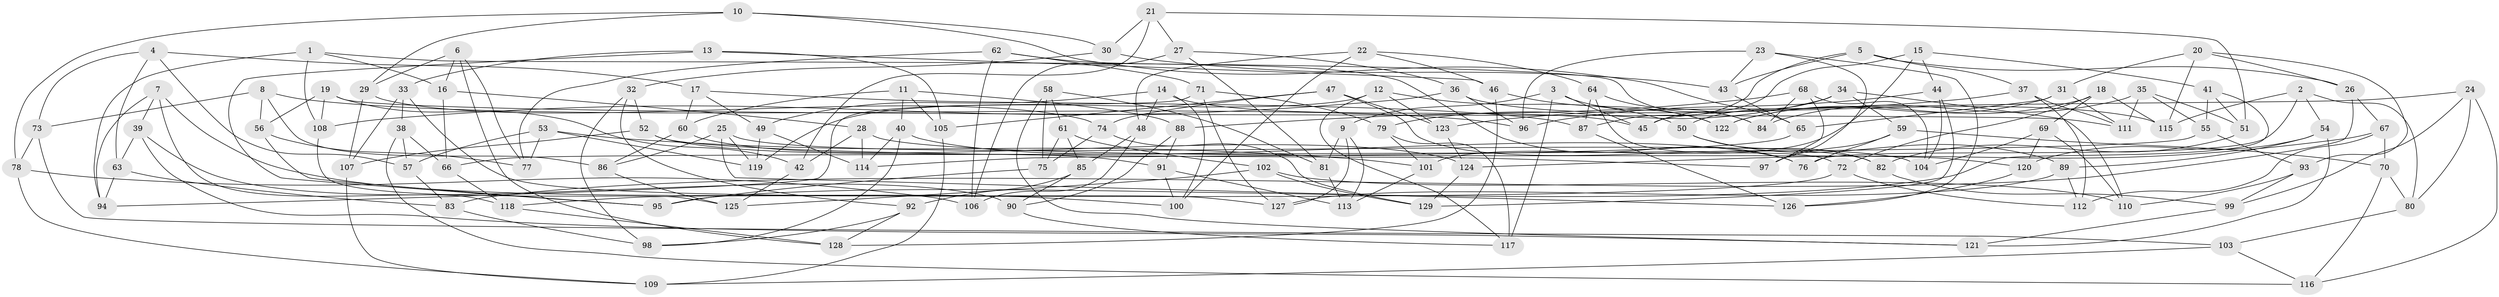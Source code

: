 // coarse degree distribution, {6: 0.359375, 4: 0.375, 8: 0.09375, 14: 0.015625, 7: 0.046875, 10: 0.046875, 12: 0.015625, 9: 0.015625, 3: 0.015625, 5: 0.015625}
// Generated by graph-tools (version 1.1) at 2025/20/03/04/25 18:20:38]
// undirected, 129 vertices, 258 edges
graph export_dot {
graph [start="1"]
  node [color=gray90,style=filled];
  1;
  2;
  3;
  4;
  5;
  6;
  7;
  8;
  9;
  10;
  11;
  12;
  13;
  14;
  15;
  16;
  17;
  18;
  19;
  20;
  21;
  22;
  23;
  24;
  25;
  26;
  27;
  28;
  29;
  30;
  31;
  32;
  33;
  34;
  35;
  36;
  37;
  38;
  39;
  40;
  41;
  42;
  43;
  44;
  45;
  46;
  47;
  48;
  49;
  50;
  51;
  52;
  53;
  54;
  55;
  56;
  57;
  58;
  59;
  60;
  61;
  62;
  63;
  64;
  65;
  66;
  67;
  68;
  69;
  70;
  71;
  72;
  73;
  74;
  75;
  76;
  77;
  78;
  79;
  80;
  81;
  82;
  83;
  84;
  85;
  86;
  87;
  88;
  89;
  90;
  91;
  92;
  93;
  94;
  95;
  96;
  97;
  98;
  99;
  100;
  101;
  102;
  103;
  104;
  105;
  106;
  107;
  108;
  109;
  110;
  111;
  112;
  113;
  114;
  115;
  116;
  117;
  118;
  119;
  120;
  121;
  122;
  123;
  124;
  125;
  126;
  127;
  128;
  129;
  1 -- 84;
  1 -- 94;
  1 -- 16;
  1 -- 108;
  2 -- 76;
  2 -- 80;
  2 -- 54;
  2 -- 115;
  3 -- 117;
  3 -- 9;
  3 -- 45;
  3 -- 122;
  4 -- 17;
  4 -- 57;
  4 -- 73;
  4 -- 63;
  5 -- 26;
  5 -- 43;
  5 -- 87;
  5 -- 37;
  6 -- 128;
  6 -- 16;
  6 -- 29;
  6 -- 77;
  7 -- 94;
  7 -- 118;
  7 -- 39;
  7 -- 100;
  8 -- 73;
  8 -- 56;
  8 -- 96;
  8 -- 86;
  9 -- 113;
  9 -- 127;
  9 -- 81;
  10 -- 30;
  10 -- 78;
  10 -- 29;
  10 -- 65;
  11 -- 60;
  11 -- 105;
  11 -- 88;
  11 -- 40;
  12 -- 50;
  12 -- 117;
  12 -- 119;
  12 -- 123;
  13 -- 105;
  13 -- 95;
  13 -- 33;
  13 -- 46;
  14 -- 45;
  14 -- 49;
  14 -- 100;
  14 -- 48;
  15 -- 44;
  15 -- 45;
  15 -- 101;
  15 -- 41;
  16 -- 28;
  16 -- 66;
  17 -- 87;
  17 -- 60;
  17 -- 49;
  18 -- 122;
  18 -- 115;
  18 -- 69;
  18 -- 72;
  19 -- 56;
  19 -- 111;
  19 -- 42;
  19 -- 108;
  20 -- 93;
  20 -- 115;
  20 -- 26;
  20 -- 31;
  21 -- 51;
  21 -- 27;
  21 -- 42;
  21 -- 30;
  22 -- 46;
  22 -- 48;
  22 -- 64;
  22 -- 100;
  23 -- 43;
  23 -- 126;
  23 -- 97;
  23 -- 96;
  24 -- 80;
  24 -- 45;
  24 -- 116;
  24 -- 99;
  25 -- 104;
  25 -- 119;
  25 -- 126;
  25 -- 86;
  26 -- 83;
  26 -- 67;
  27 -- 81;
  27 -- 106;
  27 -- 36;
  28 -- 114;
  28 -- 120;
  28 -- 42;
  29 -- 74;
  29 -- 107;
  30 -- 32;
  30 -- 43;
  31 -- 65;
  31 -- 111;
  31 -- 122;
  32 -- 98;
  32 -- 52;
  32 -- 92;
  33 -- 127;
  33 -- 107;
  33 -- 38;
  34 -- 79;
  34 -- 50;
  34 -- 59;
  34 -- 110;
  35 -- 55;
  35 -- 84;
  35 -- 111;
  35 -- 51;
  36 -- 115;
  36 -- 108;
  36 -- 96;
  37 -- 123;
  37 -- 111;
  37 -- 112;
  38 -- 57;
  38 -- 116;
  38 -- 66;
  39 -- 121;
  39 -- 90;
  39 -- 63;
  40 -- 76;
  40 -- 114;
  40 -- 98;
  41 -- 51;
  41 -- 55;
  41 -- 95;
  42 -- 125;
  43 -- 65;
  44 -- 96;
  44 -- 104;
  44 -- 129;
  46 -- 128;
  46 -- 122;
  47 -- 74;
  47 -- 123;
  47 -- 82;
  47 -- 105;
  48 -- 85;
  48 -- 106;
  49 -- 119;
  49 -- 114;
  50 -- 89;
  50 -- 82;
  51 -- 82;
  52 -- 91;
  52 -- 107;
  52 -- 97;
  53 -- 119;
  53 -- 101;
  53 -- 77;
  53 -- 57;
  54 -- 89;
  54 -- 120;
  54 -- 121;
  55 -- 66;
  55 -- 93;
  56 -- 95;
  56 -- 77;
  57 -- 83;
  58 -- 81;
  58 -- 121;
  58 -- 61;
  58 -- 75;
  59 -- 76;
  59 -- 97;
  59 -- 70;
  60 -- 86;
  60 -- 124;
  61 -- 102;
  61 -- 75;
  61 -- 85;
  62 -- 106;
  62 -- 76;
  62 -- 71;
  62 -- 77;
  63 -- 83;
  63 -- 94;
  64 -- 87;
  64 -- 72;
  64 -- 84;
  65 -- 114;
  66 -- 118;
  67 -- 70;
  67 -- 112;
  67 -- 124;
  68 -- 104;
  68 -- 97;
  68 -- 84;
  68 -- 88;
  69 -- 120;
  69 -- 110;
  69 -- 104;
  70 -- 116;
  70 -- 80;
  71 -- 127;
  71 -- 79;
  71 -- 94;
  72 -- 118;
  72 -- 112;
  73 -- 103;
  73 -- 78;
  74 -- 75;
  74 -- 129;
  75 -- 95;
  78 -- 106;
  78 -- 109;
  79 -- 117;
  79 -- 101;
  80 -- 103;
  81 -- 113;
  82 -- 99;
  83 -- 98;
  85 -- 90;
  85 -- 92;
  86 -- 125;
  87 -- 126;
  88 -- 91;
  88 -- 90;
  89 -- 127;
  89 -- 112;
  90 -- 117;
  91 -- 113;
  91 -- 100;
  92 -- 128;
  92 -- 98;
  93 -- 99;
  93 -- 110;
  99 -- 121;
  101 -- 113;
  102 -- 129;
  102 -- 125;
  102 -- 110;
  103 -- 116;
  103 -- 109;
  105 -- 109;
  107 -- 109;
  108 -- 125;
  118 -- 128;
  120 -- 126;
  123 -- 124;
  124 -- 129;
}
